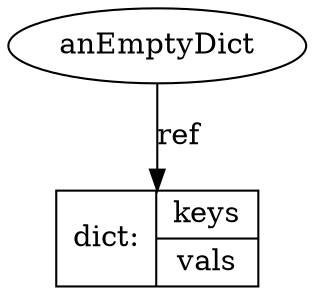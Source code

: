 digraph G {
    overlap=false;

    name3322528 [label="anEmptyDict", shape="ellipse"];
    dict3666400 [label="dict: | {keys|vals}", shape="record"];

    name3322528 -> dict3666400 [label="ref"];

}

